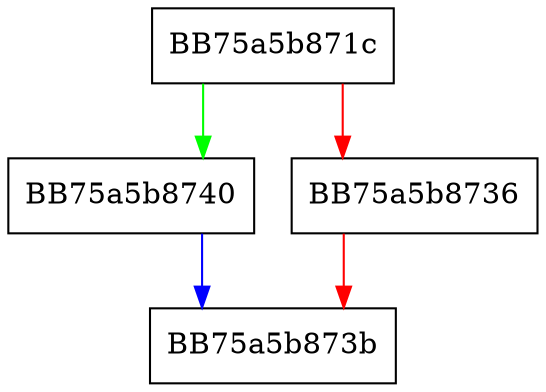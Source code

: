 digraph SymCryptFdefRawMul {
  node [shape="box"];
  graph [splines=ortho];
  BB75a5b871c -> BB75a5b8740 [color="green"];
  BB75a5b871c -> BB75a5b8736 [color="red"];
  BB75a5b8736 -> BB75a5b873b [color="red"];
  BB75a5b8740 -> BB75a5b873b [color="blue"];
}
